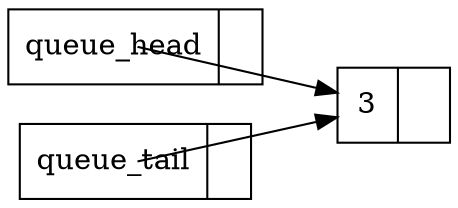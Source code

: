 digraph queue {
        rankdir=LR;
        node [shape=record];
        head [label="{ queue_head | <next>  }"]
        tail [label="{ queue_tail | <next>  }"]
        //null [shape=none, label="null"];
        //null2 [shape=none, label="null"];
        a[label="{ 3 | <next>  }"]
        head -> a [arrowtail=vee,  tailclip=false];
        tail -> a [arrowtail=vee,  tailclip=false];
}

